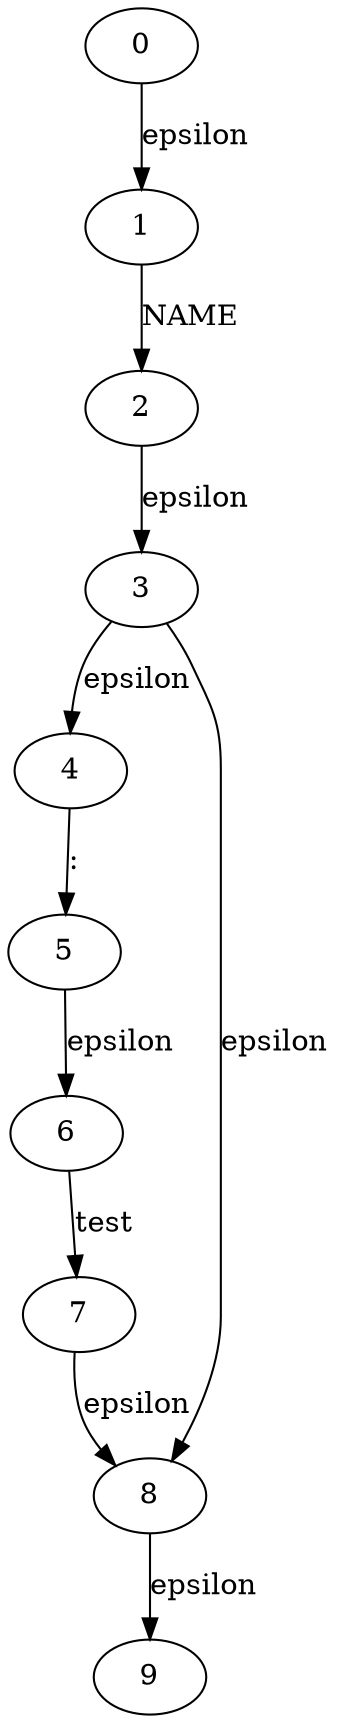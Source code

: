 
digraph tfpdef {
  0->1[label=epsilon]
  1->2[label=NAME]
  2->3[label=epsilon]
  3->4[label=epsilon]
  4->5[label=":"]
  5->6[label=epsilon]
  6->7[label=test]
  7->8[label=epsilon]
  8->9[label=epsilon]
  3->8[label=epsilon]
}
